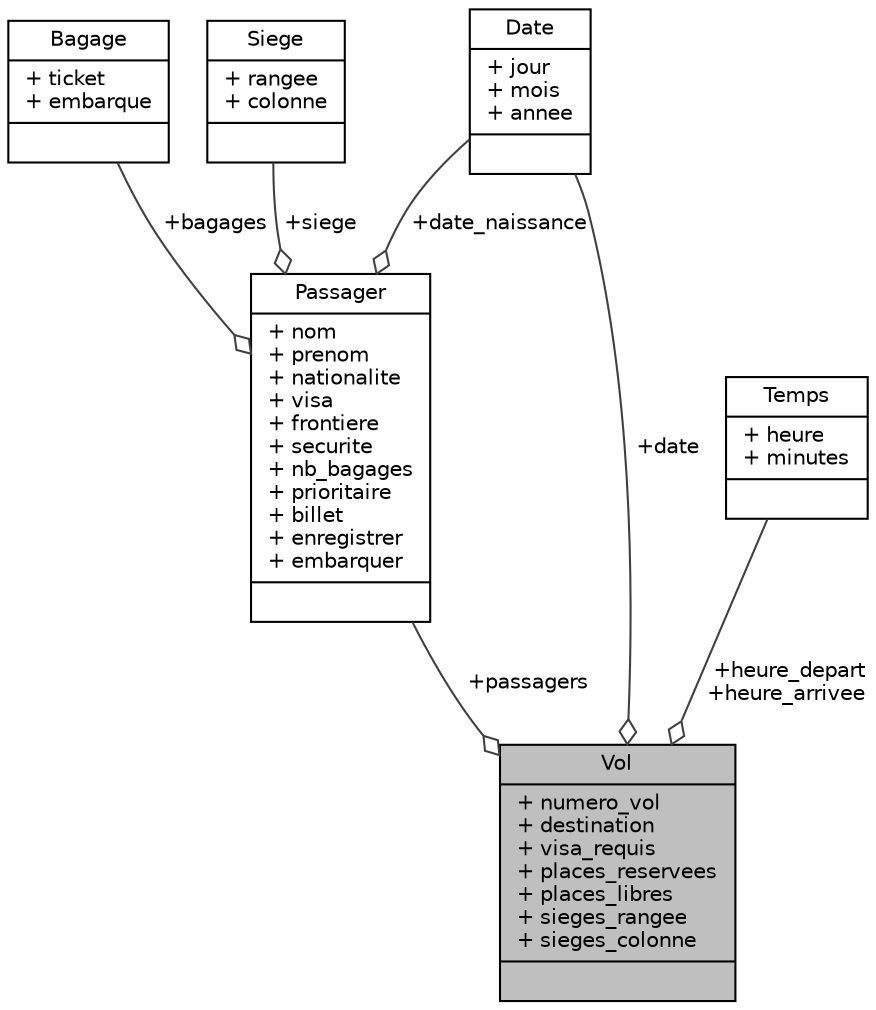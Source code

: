 digraph "Vol"
{
  edge [fontname="Helvetica",fontsize="10",labelfontname="Helvetica",labelfontsize="10"];
  node [fontname="Helvetica",fontsize="10",shape=record];
  Node1 [label="{Vol\n|+ numero_vol\l+ destination\l+ visa_requis\l+ places_reservees\l+ places_libres\l+ sieges_rangee\l+ sieges_colonne\l|}",height=0.2,width=0.4,color="black", fillcolor="grey75", style="filled", fontcolor="black"];
  Node2 -> Node1 [color="grey25",fontsize="10",style="solid",label=" +passagers" ,arrowhead="odiamond"];
  Node2 [label="{Passager\n|+ nom\l+ prenom\l+ nationalite\l+ visa\l+ frontiere\l+ securite\l+ nb_bagages\l+ prioritaire\l+ billet\l+ enregistrer\l+ embarquer\l|}",height=0.2,width=0.4,color="black", fillcolor="white", style="filled",URL="$d2/d12/structPassager.html",tooltip="Comporte le nom, prénom, la nationalité, le billet et des int bouléens pour le bon fonctionnement du ..."];
  Node3 -> Node2 [color="grey25",fontsize="10",style="solid",label=" +bagages" ,arrowhead="odiamond"];
  Node3 [label="{Bagage\n|+ ticket\l+ embarque\l|}",height=0.2,width=0.4,color="black", fillcolor="white", style="filled",URL="$d7/d2f/structBagage.html",tooltip="Comporte le numéro de ticket du bagage et si il a été embarqué "];
  Node4 -> Node2 [color="grey25",fontsize="10",style="solid",label=" +siege" ,arrowhead="odiamond"];
  Node4 [label="{Siege\n|+ rangee\l+ colonne\l|}",height=0.2,width=0.4,color="black", fillcolor="white", style="filled",URL="$d9/ded/structSiege.html",tooltip="Associe un numéro de rangée et de colonne pour une place dans l&#39;avion. "];
  Node5 -> Node2 [color="grey25",fontsize="10",style="solid",label=" +date_naissance" ,arrowhead="odiamond"];
  Node5 [label="{Date\n|+ jour\l+ mois\l+ annee\l|}",height=0.2,width=0.4,color="black", fillcolor="white", style="filled",URL="$d9/ddb/structDate.html",tooltip="Structure de date, avec le jour, le mois et l&#39;année. "];
  Node6 -> Node1 [color="grey25",fontsize="10",style="solid",label=" +heure_depart\n+heure_arrivee" ,arrowhead="odiamond"];
  Node6 [label="{Temps\n|+ heure\l+ minutes\l|}",height=0.2,width=0.4,color="black", fillcolor="white", style="filled",URL="$db/dd3/structTemps.html",tooltip="Comporte un entier pour l&#39;heure et pour les minutes. "];
  Node5 -> Node1 [color="grey25",fontsize="10",style="solid",label=" +date" ,arrowhead="odiamond"];
}
